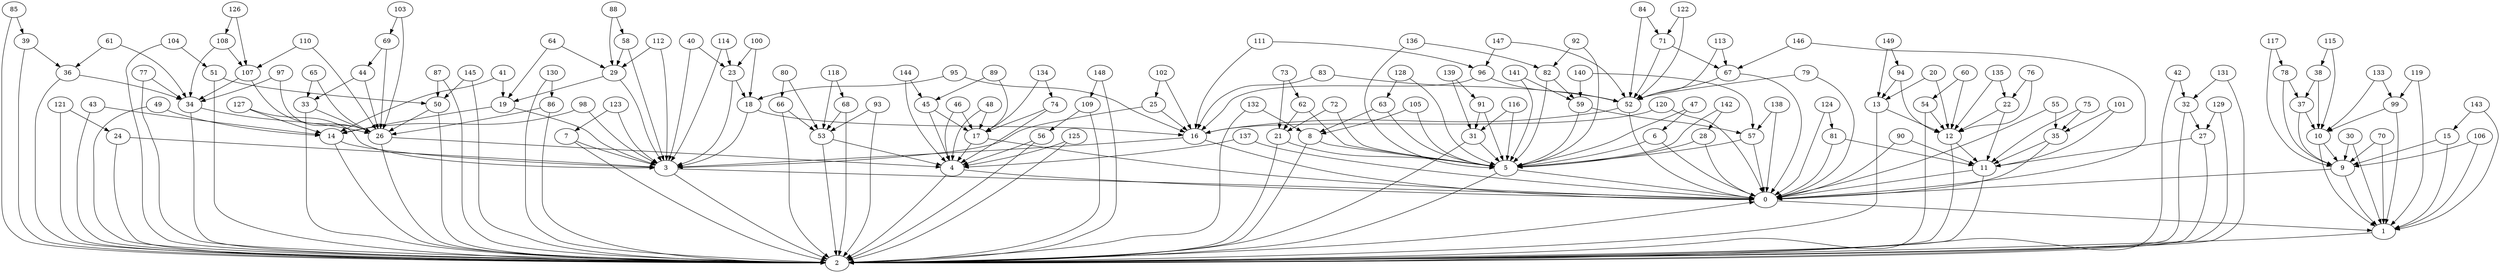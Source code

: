 digraph my_graph {
0 [label=0]
1 [label=1]
2 [label=2]
3 [label=3]
4 [label=4]
5 [label=5]
6 [label=6]
7 [label=7]
8 [label=8]
9 [label=9]
10 [label=10]
11 [label=11]
12 [label=12]
13 [label=13]
14 [label=14]
15 [label=15]
16 [label=16]
17 [label=17]
18 [label=18]
19 [label=19]
20 [label=20]
21 [label=21]
22 [label=22]
23 [label=23]
24 [label=24]
25 [label=25]
26 [label=26]
27 [label=27]
28 [label=28]
29 [label=29]
30 [label=30]
31 [label=31]
32 [label=32]
33 [label=33]
34 [label=34]
35 [label=35]
36 [label=36]
37 [label=37]
38 [label=38]
39 [label=39]
40 [label=40]
41 [label=41]
42 [label=42]
43 [label=43]
44 [label=44]
45 [label=45]
46 [label=46]
47 [label=47]
48 [label=48]
49 [label=49]
50 [label=50]
51 [label=51]
52 [label=52]
53 [label=53]
54 [label=54]
55 [label=55]
56 [label=56]
57 [label=57]
58 [label=58]
59 [label=59]
60 [label=60]
61 [label=61]
62 [label=62]
63 [label=63]
64 [label=64]
65 [label=65]
66 [label=66]
67 [label=67]
68 [label=68]
69 [label=69]
70 [label=70]
71 [label=71]
72 [label=72]
73 [label=73]
74 [label=74]
75 [label=75]
76 [label=76]
77 [label=77]
78 [label=78]
79 [label=79]
80 [label=80]
81 [label=81]
82 [label=82]
83 [label=83]
84 [label=84]
85 [label=85]
86 [label=86]
87 [label=87]
88 [label=88]
89 [label=89]
90 [label=90]
91 [label=91]
92 [label=92]
93 [label=93]
94 [label=94]
95 [label=95]
96 [label=96]
97 [label=97]
98 [label=98]
99 [label=99]
100 [label=100]
101 [label=101]
102 [label=102]
103 [label=103]
104 [label=104]
105 [label=105]
106 [label=106]
107 [label=107]
108 [label=108]
109 [label=109]
110 [label=110]
111 [label=111]
112 [label=112]
113 [label=113]
114 [label=114]
115 [label=115]
116 [label=116]
117 [label=117]
118 [label=118]
119 [label=119]
120 [label=120]
121 [label=121]
122 [label=122]
123 [label=123]
124 [label=124]
125 [label=125]
126 [label=126]
127 [label=127]
128 [label=128]
129 [label=129]
130 [label=130]
131 [label=131]
132 [label=132]
133 [label=133]
134 [label=134]
135 [label=135]
136 [label=136]
137 [label=137]
138 [label=138]
139 [label=139]
140 [label=140]
141 [label=141]
142 [label=142]
143 [label=143]
144 [label=144]
145 [label=145]
146 [label=146]
147 [label=147]
148 [label=148]
149 [label=149]
0->1
1->2
2->0
3->2
3->0
4->2
4->0
5->2
5->0
6->5
6->0
7->3
7->2
8->5
8->2
9->0
9->1
10->9
10->1
11->2
11->0
12->11
12->2
13->12
13->2
14->3
14->2
15->9
15->1
16->3
16->0
17->4
17->0
18->16
18->3
19->14
19->3
20->13
20->12
21->5
21->2
22->12
22->11
23->18
23->3
24->3
24->2
25->16
25->3
26->4
26->2
27->11
27->2
28->5
28->0
29->19
29->3
30->9
30->1
31->5
31->2
32->27
32->2
33->26
33->2
34->26
34->2
35->11
35->0
36->34
36->2
37->10
37->9
38->37
38->10
39->36
39->2
40->23
40->3
41->19
41->14
42->32
42->2
43->14
43->2
44->33
44->26
45->17
45->4
46->17
46->4
47->6
47->5
48->17
48->4
49->14
49->2
50->26
50->2
51->50
51->2
52->16
52->0
53->4
53->2
54->12
54->2
55->35
55->0
56->4
56->2
57->5
57->0
58->29
58->3
59->57
59->5
60->54
60->12
61->36
61->34
62->21
62->5
63->8
63->5
64->29
64->19
65->33
65->26
66->53
66->2
67->52
67->0
68->53
68->2
69->44
69->26
70->9
70->1
71->67
71->52
72->21
72->5
73->62
73->21
74->17
74->4
75->35
75->11
76->22
76->12
77->34
77->2
78->37
78->9
79->52
79->0
80->66
80->53
81->11
81->0
82->59
82->5
83->52
83->16
84->71
84->52
85->39
85->2
86->26
86->2
87->50
87->2
88->58
88->29
89->45
89->17
90->11
90->0
91->31
91->5
92->82
92->5
93->53
93->2
94->13
94->12
95->18
95->16
96->52
96->16
97->34
97->26
98->14
98->3
99->10
99->1
100->23
100->18
101->35
101->11
102->25
102->16
103->69
103->26
104->51
104->2
105->8
105->5
106->9
106->1
107->34
107->26
108->107
108->34
109->56
109->2
110->107
110->26
111->96
111->16
112->29
112->3
113->67
113->52
114->23
114->3
115->38
115->10
116->31
116->5
117->78
117->9
118->68
118->53
119->99
119->1
120->16
120->0
121->24
121->2
122->71
122->52
123->7
123->3
124->81
124->0
125->4
125->2
126->108
126->107
127->14
127->3
128->63
128->5
129->27
129->2
130->86
130->2
131->32
131->2
132->8
132->2
133->99
133->10
134->74
134->17
135->22
135->12
136->82
136->5
137->4
137->0
138->57
138->0
139->91
139->31
140->59
140->57
141->59
141->5
142->28
142->5
143->15
143->1
144->45
144->4
145->50
145->2
146->67
146->0
147->96
147->52
148->109
148->2
149->94
149->13
}